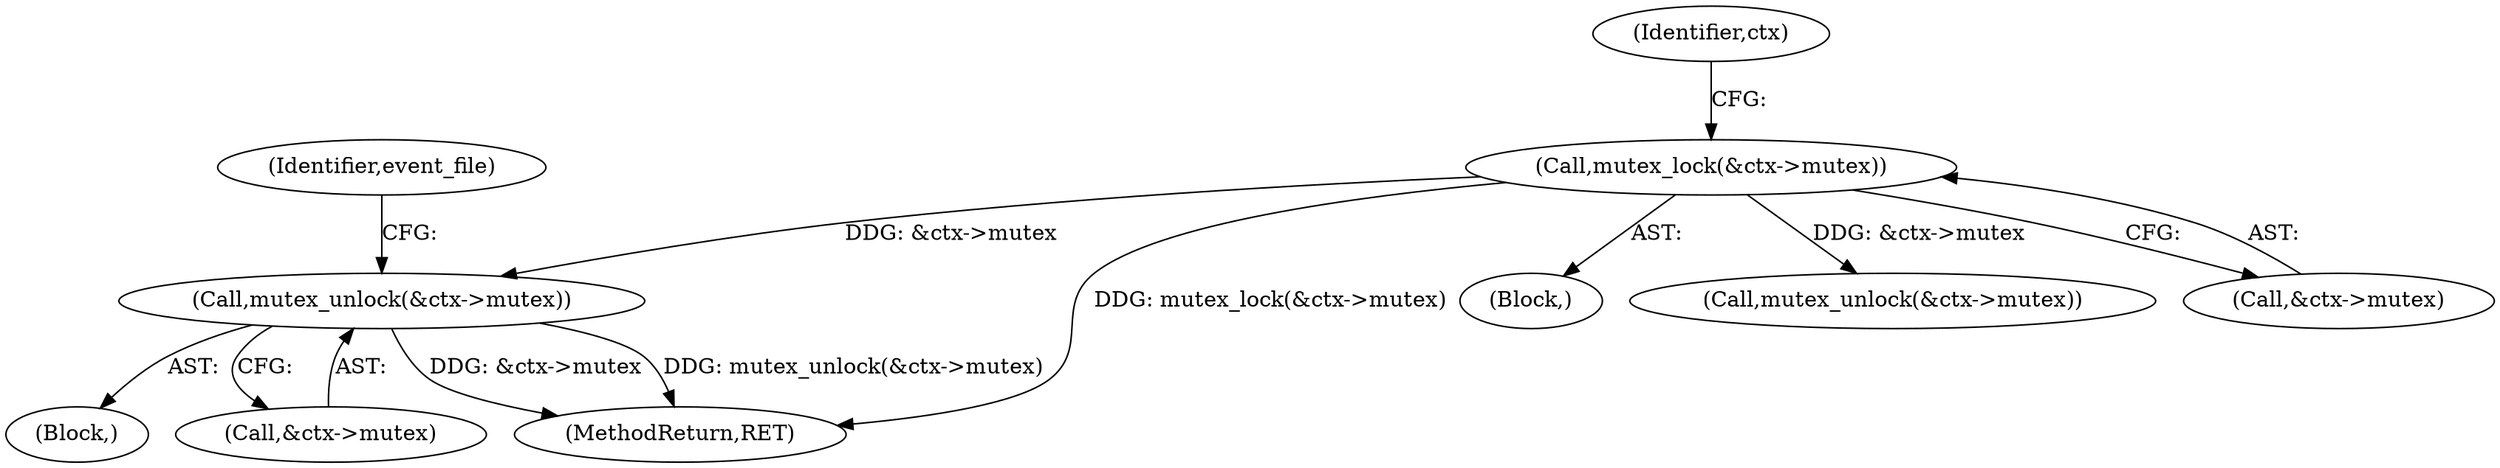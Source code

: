 digraph "0_linux_321027c1fe77f892f4ea07846aeae08cefbbb290@API" {
"1000815" [label="(Call,mutex_unlock(&ctx->mutex))"];
"1000663" [label="(Call,mutex_lock(&ctx->mutex))"];
"1000662" [label="(Block,)"];
"1000815" [label="(Call,mutex_unlock(&ctx->mutex))"];
"1000663" [label="(Call,mutex_lock(&ctx->mutex))"];
"1000821" [label="(Identifier,event_file)"];
"1000671" [label="(Identifier,ctx)"];
"1000140" [label="(Block,)"];
"1000816" [label="(Call,&ctx->mutex)"];
"1000765" [label="(Call,mutex_unlock(&ctx->mutex))"];
"1000664" [label="(Call,&ctx->mutex)"];
"1000858" [label="(MethodReturn,RET)"];
"1000815" -> "1000140"  [label="AST: "];
"1000815" -> "1000816"  [label="CFG: "];
"1000816" -> "1000815"  [label="AST: "];
"1000821" -> "1000815"  [label="CFG: "];
"1000815" -> "1000858"  [label="DDG: &ctx->mutex"];
"1000815" -> "1000858"  [label="DDG: mutex_unlock(&ctx->mutex)"];
"1000663" -> "1000815"  [label="DDG: &ctx->mutex"];
"1000663" -> "1000662"  [label="AST: "];
"1000663" -> "1000664"  [label="CFG: "];
"1000664" -> "1000663"  [label="AST: "];
"1000671" -> "1000663"  [label="CFG: "];
"1000663" -> "1000858"  [label="DDG: mutex_lock(&ctx->mutex)"];
"1000663" -> "1000765"  [label="DDG: &ctx->mutex"];
}
